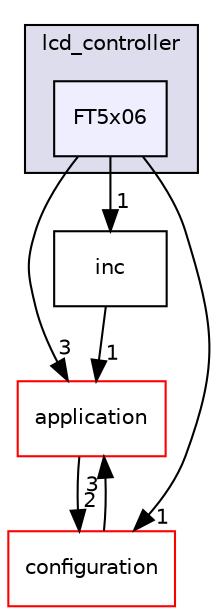 digraph "FT5x06" {
  compound=true
  node [ fontsize="10", fontname="Helvetica"];
  edge [ labelfontsize="10", labelfontname="Helvetica"];
  subgraph clusterdir_a1cfb288622aad5c54f77d38e4ab92db {
    graph [ bgcolor="#ddddee", pencolor="black", label="lcd_controller" fontname="Helvetica", fontsize="10", URL="dir_a1cfb288622aad5c54f77d38e4ab92db.html"]
  dir_b2ffcaee829fa68eda831c961943a282 [shape=box, label="FT5x06", style="filled", fillcolor="#eeeeff", pencolor="black", URL="dir_b2ffcaee829fa68eda831c961943a282.html"];
  }
  dir_eda2a6d705da8f3400ffe9a7dcb90b30 [shape=box label="application" fillcolor="white" style="filled" color="red" URL="dir_eda2a6d705da8f3400ffe9a7dcb90b30.html"];
  dir_95f7b9d4854ca187ae337d299db232bb [shape=box label="configuration" fillcolor="white" style="filled" color="red" URL="dir_95f7b9d4854ca187ae337d299db232bb.html"];
  dir_d558b02c2f9429dbce7ed4cfff1da93b [shape=box label="inc" URL="dir_d558b02c2f9429dbce7ed4cfff1da93b.html"];
  dir_eda2a6d705da8f3400ffe9a7dcb90b30->dir_95f7b9d4854ca187ae337d299db232bb [headlabel="2", labeldistance=1.5 headhref="dir_000002_000009.html"];
  dir_b2ffcaee829fa68eda831c961943a282->dir_eda2a6d705da8f3400ffe9a7dcb90b30 [headlabel="3", labeldistance=1.5 headhref="dir_000040_000002.html"];
  dir_b2ffcaee829fa68eda831c961943a282->dir_95f7b9d4854ca187ae337d299db232bb [headlabel="1", labeldistance=1.5 headhref="dir_000040_000009.html"];
  dir_b2ffcaee829fa68eda831c961943a282->dir_d558b02c2f9429dbce7ed4cfff1da93b [headlabel="1", labeldistance=1.5 headhref="dir_000040_000036.html"];
  dir_95f7b9d4854ca187ae337d299db232bb->dir_eda2a6d705da8f3400ffe9a7dcb90b30 [headlabel="3", labeldistance=1.5 headhref="dir_000009_000002.html"];
  dir_d558b02c2f9429dbce7ed4cfff1da93b->dir_eda2a6d705da8f3400ffe9a7dcb90b30 [headlabel="1", labeldistance=1.5 headhref="dir_000036_000002.html"];
}

